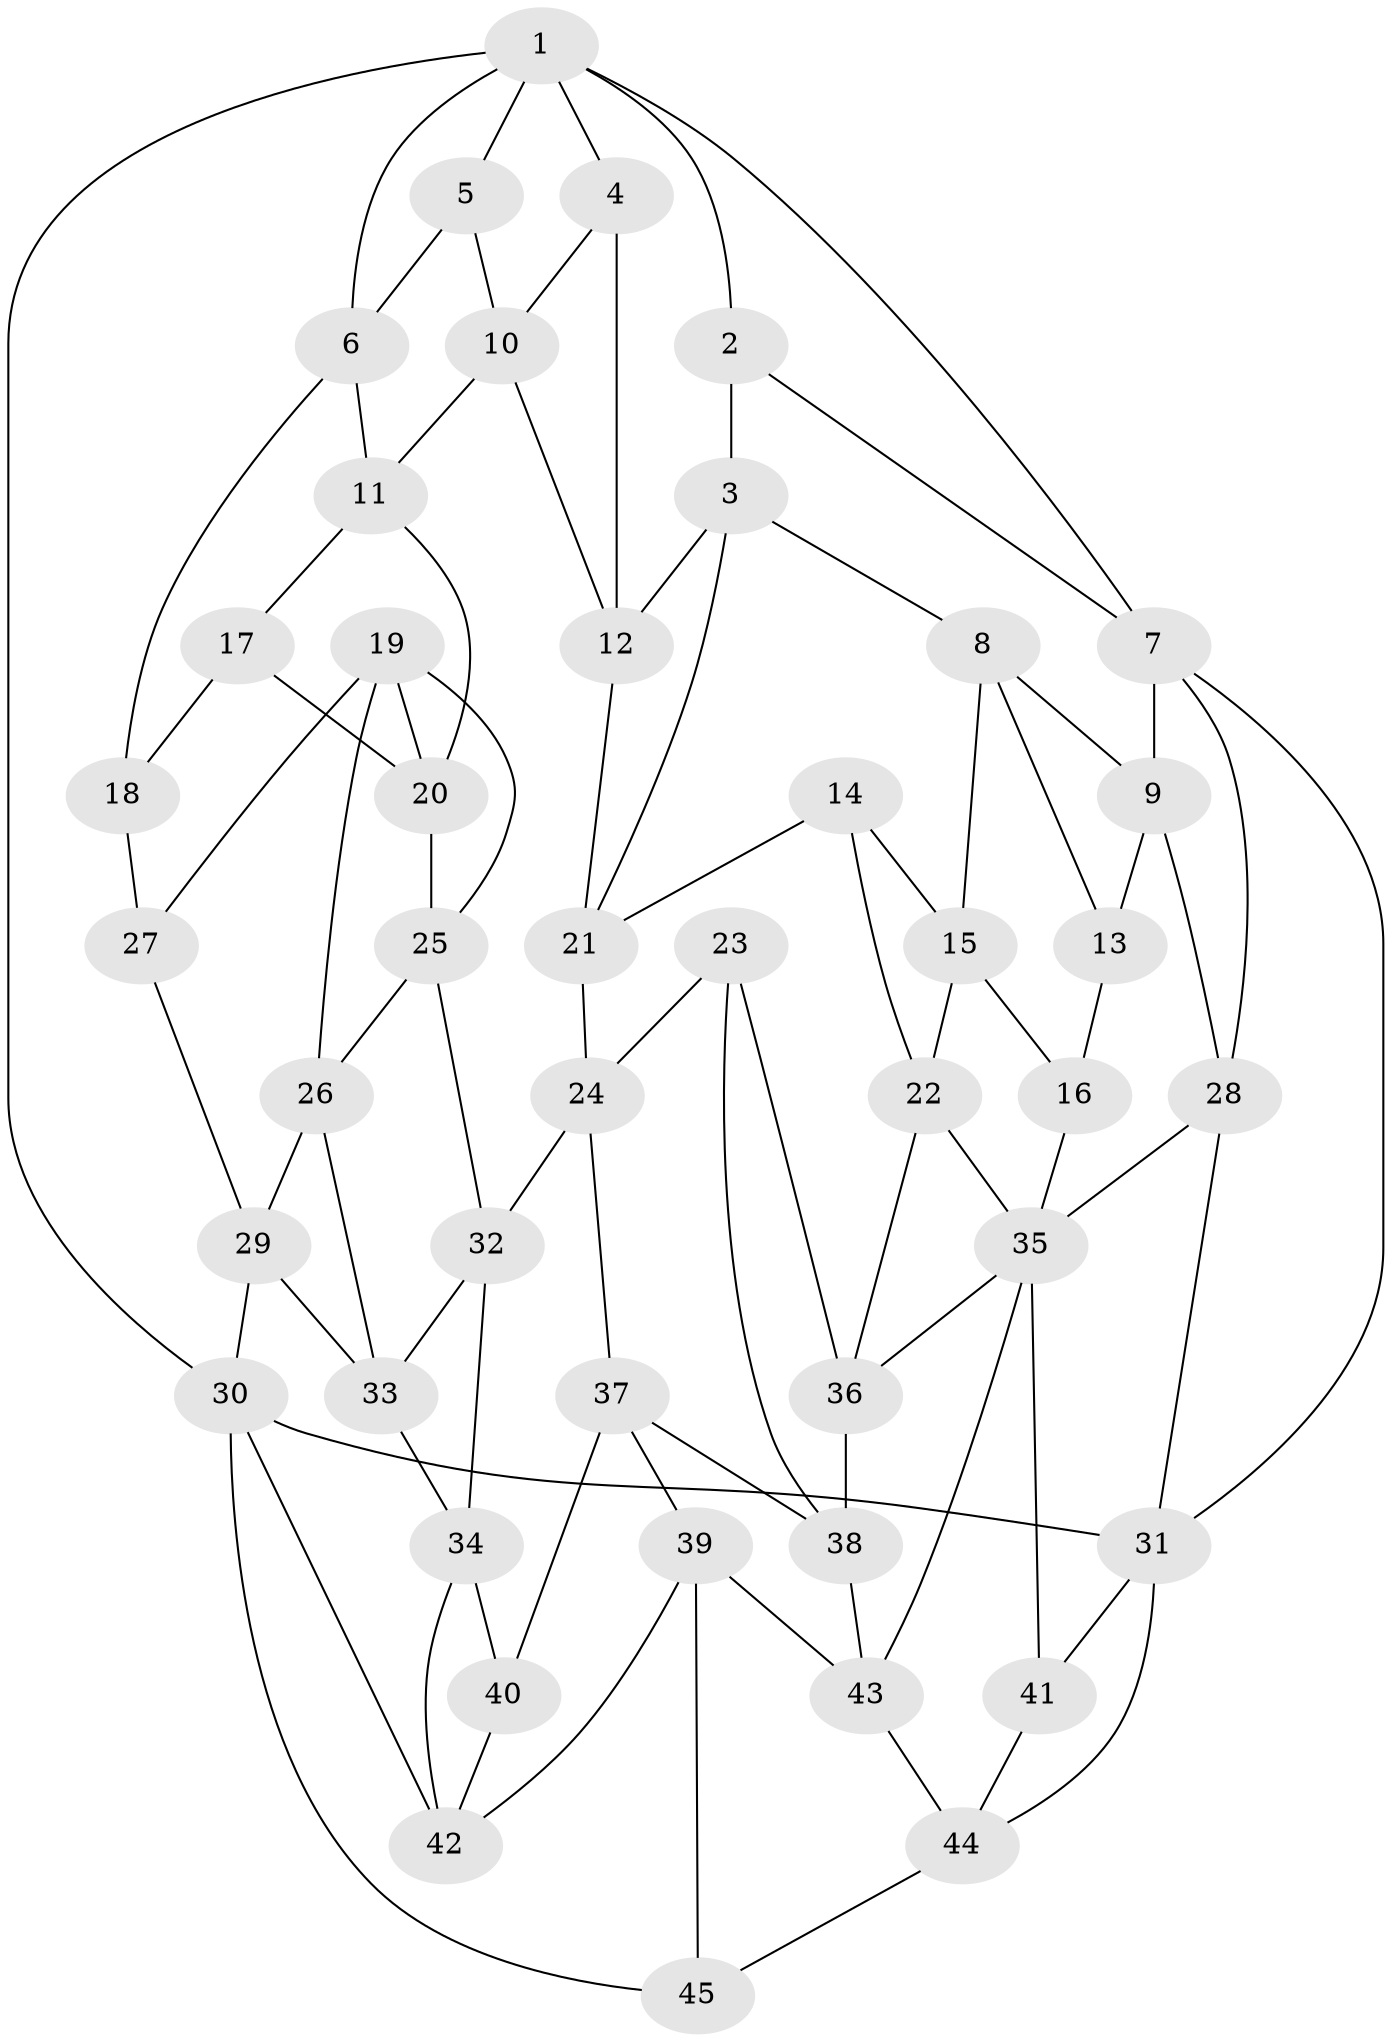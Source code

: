 // original degree distribution, {3: 0.02247191011235955, 5: 0.5393258426966292, 4: 0.23595505617977527, 6: 0.20224719101123595}
// Generated by graph-tools (version 1.1) at 2025/27/03/09/25 03:27:08]
// undirected, 45 vertices, 87 edges
graph export_dot {
graph [start="1"]
  node [color=gray90,style=filled];
  1;
  2;
  3;
  4;
  5;
  6;
  7;
  8;
  9;
  10;
  11;
  12;
  13;
  14;
  15;
  16;
  17;
  18;
  19;
  20;
  21;
  22;
  23;
  24;
  25;
  26;
  27;
  28;
  29;
  30;
  31;
  32;
  33;
  34;
  35;
  36;
  37;
  38;
  39;
  40;
  41;
  42;
  43;
  44;
  45;
  1 -- 2 [weight=1.0];
  1 -- 4 [weight=1.0];
  1 -- 5 [weight=1.0];
  1 -- 6 [weight=1.0];
  1 -- 7 [weight=1.0];
  1 -- 30 [weight=1.0];
  2 -- 3 [weight=1.0];
  2 -- 7 [weight=1.0];
  3 -- 8 [weight=1.0];
  3 -- 12 [weight=1.0];
  3 -- 21 [weight=1.0];
  4 -- 10 [weight=1.0];
  4 -- 12 [weight=1.0];
  5 -- 6 [weight=1.0];
  5 -- 10 [weight=1.0];
  6 -- 11 [weight=1.0];
  6 -- 18 [weight=1.0];
  7 -- 9 [weight=1.0];
  7 -- 28 [weight=1.0];
  7 -- 31 [weight=1.0];
  8 -- 9 [weight=1.0];
  8 -- 13 [weight=1.0];
  8 -- 15 [weight=1.0];
  9 -- 13 [weight=1.0];
  9 -- 28 [weight=1.0];
  10 -- 11 [weight=1.0];
  10 -- 12 [weight=1.0];
  11 -- 17 [weight=1.0];
  11 -- 20 [weight=1.0];
  12 -- 21 [weight=1.0];
  13 -- 16 [weight=2.0];
  14 -- 15 [weight=1.0];
  14 -- 21 [weight=1.0];
  14 -- 22 [weight=1.0];
  15 -- 16 [weight=1.0];
  15 -- 22 [weight=1.0];
  16 -- 35 [weight=1.0];
  17 -- 18 [weight=1.0];
  17 -- 20 [weight=1.0];
  18 -- 27 [weight=2.0];
  19 -- 20 [weight=1.0];
  19 -- 25 [weight=1.0];
  19 -- 26 [weight=1.0];
  19 -- 27 [weight=1.0];
  20 -- 25 [weight=1.0];
  21 -- 24 [weight=1.0];
  22 -- 35 [weight=1.0];
  22 -- 36 [weight=1.0];
  23 -- 24 [weight=1.0];
  23 -- 36 [weight=1.0];
  23 -- 38 [weight=1.0];
  24 -- 32 [weight=1.0];
  24 -- 37 [weight=1.0];
  25 -- 26 [weight=1.0];
  25 -- 32 [weight=1.0];
  26 -- 29 [weight=1.0];
  26 -- 33 [weight=1.0];
  27 -- 29 [weight=1.0];
  28 -- 31 [weight=1.0];
  28 -- 35 [weight=1.0];
  29 -- 30 [weight=1.0];
  29 -- 33 [weight=1.0];
  30 -- 31 [weight=1.0];
  30 -- 42 [weight=1.0];
  30 -- 45 [weight=1.0];
  31 -- 41 [weight=1.0];
  31 -- 44 [weight=1.0];
  32 -- 33 [weight=1.0];
  32 -- 34 [weight=1.0];
  33 -- 34 [weight=1.0];
  34 -- 40 [weight=2.0];
  34 -- 42 [weight=1.0];
  35 -- 36 [weight=1.0];
  35 -- 41 [weight=1.0];
  35 -- 43 [weight=1.0];
  36 -- 38 [weight=1.0];
  37 -- 38 [weight=1.0];
  37 -- 39 [weight=1.0];
  37 -- 40 [weight=1.0];
  38 -- 43 [weight=1.0];
  39 -- 42 [weight=1.0];
  39 -- 43 [weight=1.0];
  39 -- 45 [weight=1.0];
  40 -- 42 [weight=1.0];
  41 -- 44 [weight=1.0];
  43 -- 44 [weight=1.0];
  44 -- 45 [weight=1.0];
}
